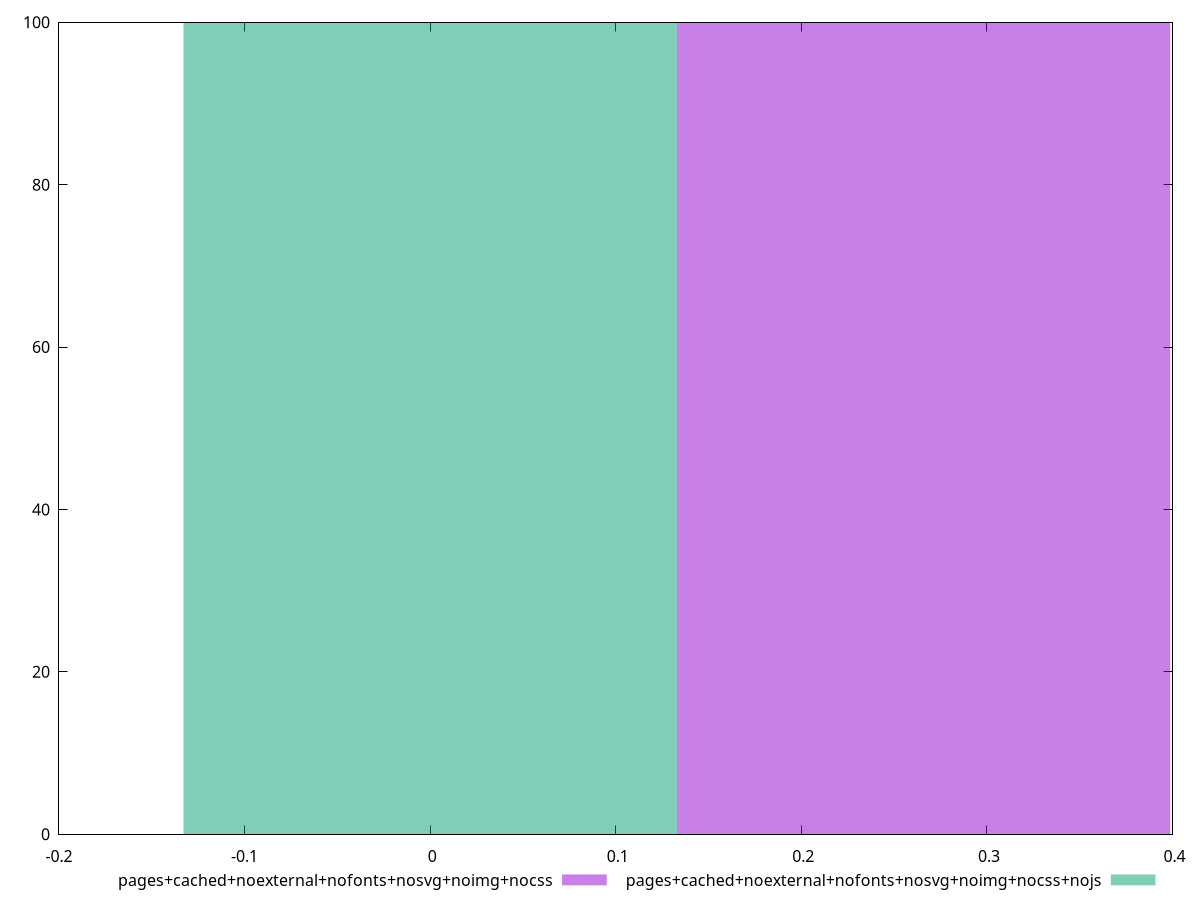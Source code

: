 reset
set terminal svg size 640, 500 enhanced background rgb 'white'
set output "reprap/cumulative-layout-shift/comparison/histogram/12_vs_13.svg"

$pagesCachedNoexternalNofontsNosvgNoimgNocss <<EOF
0.26587503543928853 100
EOF

$pagesCachedNoexternalNofontsNosvgNoimgNocssNojs <<EOF
0 100
EOF

set key outside below
set boxwidth 0.26587503543928853
set yrange [0:100]
set style fill transparent solid 0.5 noborder

plot \
  $pagesCachedNoexternalNofontsNosvgNoimgNocss title "pages+cached+noexternal+nofonts+nosvg+noimg+nocss" with boxes, \
  $pagesCachedNoexternalNofontsNosvgNoimgNocssNojs title "pages+cached+noexternal+nofonts+nosvg+noimg+nocss+nojs" with boxes, \


reset